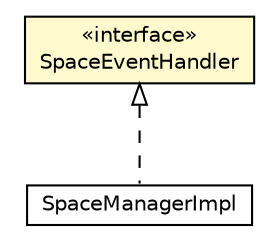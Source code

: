 #!/usr/local/bin/dot
#
# Class diagram 
# Generated by UMLGraph version R5_6-24-gf6e263 (http://www.umlgraph.org/)
#

digraph G {
	edge [fontname="Helvetica",fontsize=10,labelfontname="Helvetica",labelfontsize=10];
	node [fontname="Helvetica",fontsize=10,shape=plaintext];
	nodesep=0.25;
	ranksep=0.5;
	// org.universAAL.middleware.managers.api.SpaceEventHandler
	c342640 [label=<<table title="org.universAAL.middleware.managers.api.SpaceEventHandler" border="0" cellborder="1" cellspacing="0" cellpadding="2" port="p" bgcolor="lemonChiffon" href="./SpaceEventHandler.html">
		<tr><td><table border="0" cellspacing="0" cellpadding="1">
<tr><td align="center" balign="center"> &#171;interface&#187; </td></tr>
<tr><td align="center" balign="center"> SpaceEventHandler </td></tr>
		</table></td></tr>
		</table>>, URL="./SpaceEventHandler.html", fontname="Helvetica", fontcolor="black", fontsize=10.0];
	// org.universAAL.middleware.managers.space.SpaceManagerImpl
	c342663 [label=<<table title="org.universAAL.middleware.managers.space.SpaceManagerImpl" border="0" cellborder="1" cellspacing="0" cellpadding="2" port="p" href="../space/SpaceManagerImpl.html">
		<tr><td><table border="0" cellspacing="0" cellpadding="1">
<tr><td align="center" balign="center"> SpaceManagerImpl </td></tr>
		</table></td></tr>
		</table>>, URL="../space/SpaceManagerImpl.html", fontname="Helvetica", fontcolor="black", fontsize=10.0];
	//org.universAAL.middleware.managers.space.SpaceManagerImpl implements org.universAAL.middleware.managers.api.SpaceEventHandler
	c342640:p -> c342663:p [dir=back,arrowtail=empty,style=dashed];
}

